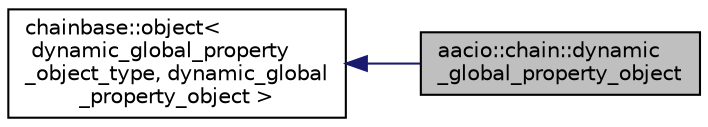 digraph "aacio::chain::dynamic_global_property_object"
{
  edge [fontname="Helvetica",fontsize="10",labelfontname="Helvetica",labelfontsize="10"];
  node [fontname="Helvetica",fontsize="10",shape=record];
  rankdir="LR";
  Node2 [label="aacio::chain::dynamic\l_global_property_object",height=0.2,width=0.4,color="black", fillcolor="grey75", style="filled", fontcolor="black"];
  Node3 -> Node2 [dir="back",color="midnightblue",fontsize="10",style="solid"];
  Node3 [label="chainbase::object\<\l dynamic_global_property\l_object_type, dynamic_global\l_property_object \>",height=0.2,width=0.4,color="black", fillcolor="white", style="filled",URL="$structchainbase_1_1object.html"];
}
